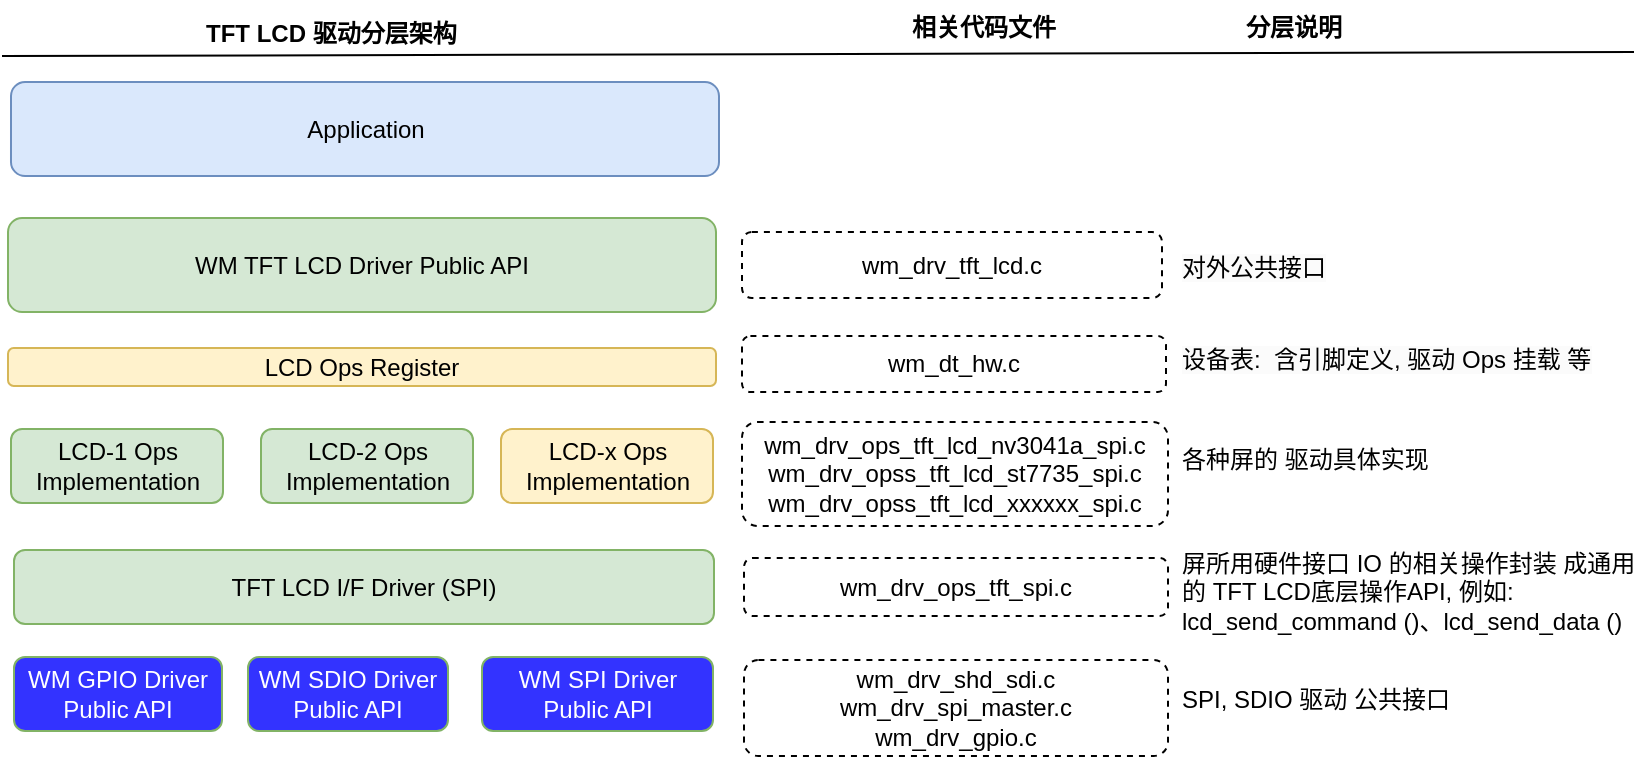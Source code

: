 <mxfile version="22.1.18" type="device" pages="2">
  <diagram name="arch" id="SNrf_Gr_xSRbBHa9VY42">
    <mxGraphModel dx="-604" dy="1798" grid="1" gridSize="10" guides="1" tooltips="1" connect="1" arrows="1" fold="1" page="1" pageScale="1" pageWidth="827" pageHeight="1169" math="0" shadow="0">
      <root>
        <mxCell id="0" />
        <mxCell id="1" parent="0" />
        <mxCell id="bHkdmGZ3fZJVnSgzaQe4-1" value="WM TFT LCD Driver Public API" style="rounded=1;whiteSpace=wrap;html=1;fillColor=#d5e8d4;strokeColor=#82b366;" parent="1" vertex="1">
          <mxGeometry x="1663" y="-1009" width="354" height="47" as="geometry" />
        </mxCell>
        <mxCell id="bHkdmGZ3fZJVnSgzaQe4-2" value="LCD Ops Register" style="rounded=1;whiteSpace=wrap;html=1;fillColor=#fff2cc;strokeColor=#d6b656;" parent="1" vertex="1">
          <mxGeometry x="1663" y="-944" width="354" height="19" as="geometry" />
        </mxCell>
        <mxCell id="bHkdmGZ3fZJVnSgzaQe4-3" value="LCD-1 Ops Implementation" style="rounded=1;whiteSpace=wrap;html=1;fillColor=#d5e8d4;strokeColor=#82b366;" parent="1" vertex="1">
          <mxGeometry x="1664.5" y="-903.5" width="106" height="37" as="geometry" />
        </mxCell>
        <mxCell id="bHkdmGZ3fZJVnSgzaQe4-4" value="LCD-2 Ops Implementation" style="rounded=1;whiteSpace=wrap;html=1;fillColor=#d5e8d4;strokeColor=#82b366;" parent="1" vertex="1">
          <mxGeometry x="1789.5" y="-903.5" width="106" height="37" as="geometry" />
        </mxCell>
        <mxCell id="bHkdmGZ3fZJVnSgzaQe4-5" value="LCD-x Ops Implementation" style="rounded=1;whiteSpace=wrap;html=1;fillColor=#fff2cc;strokeColor=#d6b656;" parent="1" vertex="1">
          <mxGeometry x="1909.5" y="-903.5" width="106" height="37" as="geometry" />
        </mxCell>
        <mxCell id="bHkdmGZ3fZJVnSgzaQe4-6" value="TFT LCD I/F Driver (SPI)" style="rounded=1;whiteSpace=wrap;html=1;fillColor=#d5e8d4;strokeColor=#82b366;" parent="1" vertex="1">
          <mxGeometry x="1666" y="-843" width="350" height="37" as="geometry" />
        </mxCell>
        <mxCell id="bHkdmGZ3fZJVnSgzaQe4-7" value="wm_drv_tft_lcd.c" style="rounded=1;whiteSpace=wrap;html=1;dashed=1;strokeColor=default;" parent="1" vertex="1">
          <mxGeometry x="2030" y="-1002" width="210" height="33" as="geometry" />
        </mxCell>
        <mxCell id="bHkdmGZ3fZJVnSgzaQe4-8" value="wm_dt_hw.c" style="rounded=1;whiteSpace=wrap;html=1;dashed=1;" parent="1" vertex="1">
          <mxGeometry x="2030" y="-950" width="212" height="28" as="geometry" />
        </mxCell>
        <mxCell id="bHkdmGZ3fZJVnSgzaQe4-9" value="wm_drv_ops_tft_lcd_nv3041a_spi.c&lt;br&gt;wm_drv_opss_tft_lcd_st7735_spi.c&lt;br&gt;wm_drv_opss_tft_lcd_xxxxxx_spi.c" style="rounded=1;whiteSpace=wrap;html=1;dashed=1;" parent="1" vertex="1">
          <mxGeometry x="2030" y="-907" width="213" height="52" as="geometry" />
        </mxCell>
        <mxCell id="bHkdmGZ3fZJVnSgzaQe4-10" value="wm_drv_ops_tft_spi.c" style="rounded=1;whiteSpace=wrap;html=1;dashed=1;" parent="1" vertex="1">
          <mxGeometry x="2031" y="-839" width="212" height="29" as="geometry" />
        </mxCell>
        <mxCell id="bHkdmGZ3fZJVnSgzaQe4-11" value="Application" style="rounded=1;whiteSpace=wrap;html=1;fillColor=#dae8fc;strokeColor=#6c8ebf;" parent="1" vertex="1">
          <mxGeometry x="1664.5" y="-1077" width="354" height="47" as="geometry" />
        </mxCell>
        <mxCell id="bHkdmGZ3fZJVnSgzaQe4-12" value="&lt;span style=&quot;color: rgb(0, 0, 0); font-family: Helvetica; font-size: 12px; font-style: normal; font-variant-ligatures: normal; font-variant-caps: normal; font-weight: 400; letter-spacing: normal; orphans: 2; text-align: center; text-indent: 0px; text-transform: none; widows: 2; word-spacing: 0px; -webkit-text-stroke-width: 0px; background-color: rgb(251, 251, 251); text-decoration-thickness: initial; text-decoration-style: initial; text-decoration-color: initial; float: none; display: inline !important;&quot;&gt;对外公共接口&lt;/span&gt;" style="text;whiteSpace=wrap;html=1;" parent="1" vertex="1">
          <mxGeometry x="2247.997" y="-997.998" width="100" height="36" as="geometry" />
        </mxCell>
        <mxCell id="bHkdmGZ3fZJVnSgzaQe4-13" value="&lt;span style=&quot;color: rgb(0, 0, 0); font-family: Helvetica; font-size: 12px; font-style: normal; font-variant-ligatures: normal; font-variant-caps: normal; font-weight: 400; letter-spacing: normal; orphans: 2; text-align: center; text-indent: 0px; text-transform: none; widows: 2; word-spacing: 0px; -webkit-text-stroke-width: 0px; background-color: rgb(251, 251, 251); text-decoration-thickness: initial; text-decoration-style: initial; text-decoration-color: initial; float: none; display: inline !important;&quot;&gt;设备表:&amp;nbsp; 含引脚定义, 驱动 Ops 挂载 等&lt;/span&gt;" style="text;whiteSpace=wrap;html=1;" parent="1" vertex="1">
          <mxGeometry x="2248" y="-952.5" width="218" height="36" as="geometry" />
        </mxCell>
        <mxCell id="bHkdmGZ3fZJVnSgzaQe4-14" value="&lt;div style=&quot;text-align: center;&quot;&gt;&lt;span style=&quot;background-color: initial;&quot;&gt;各种屏的 驱动具体实现&lt;/span&gt;&lt;/div&gt;" style="text;whiteSpace=wrap;html=1;" parent="1" vertex="1">
          <mxGeometry x="2248" y="-902.5" width="178" height="36" as="geometry" />
        </mxCell>
        <mxCell id="bHkdmGZ3fZJVnSgzaQe4-15" value="&lt;div style=&quot;&quot;&gt;&lt;span style=&quot;background-color: initial;&quot;&gt;屏所用硬件接口 IO 的相关操作封装 成通用的 TFT LCD底层操作API, 例如:&lt;/span&gt;&lt;/div&gt;lcd_send_command ()、lcd_send_data ()" style="text;whiteSpace=wrap;html=1;align=left;" parent="1" vertex="1">
          <mxGeometry x="2248" y="-850" width="232" height="50" as="geometry" />
        </mxCell>
        <mxCell id="bHkdmGZ3fZJVnSgzaQe4-16" value="WM SPI Driver Public API" style="rounded=1;whiteSpace=wrap;html=1;fillColor=#3333FF;strokeColor=#82b366;fontColor=#FFFFFF;" parent="1" vertex="1">
          <mxGeometry x="1900" y="-789.5" width="115.5" height="37" as="geometry" />
        </mxCell>
        <mxCell id="bHkdmGZ3fZJVnSgzaQe4-17" value="WM SDIO Driver Public API" style="rounded=1;whiteSpace=wrap;html=1;fillColor=#3333FF;strokeColor=#82b366;fontColor=#FFFFFF;" parent="1" vertex="1">
          <mxGeometry x="1783" y="-789.5" width="100" height="37" as="geometry" />
        </mxCell>
        <mxCell id="bHkdmGZ3fZJVnSgzaQe4-18" value="&lt;div style=&quot;text-align: center;&quot;&gt;SPI, SDIO 驱动 公共接口&lt;/div&gt;" style="text;whiteSpace=wrap;html=1;" parent="1" vertex="1">
          <mxGeometry x="2248" y="-782" width="178" height="36" as="geometry" />
        </mxCell>
        <mxCell id="bHkdmGZ3fZJVnSgzaQe4-19" value="wm_drv_shd_sdi.c&lt;br&gt;wm_drv_spi_master.c&lt;br&gt;wm_drv_gpio.c" style="rounded=1;whiteSpace=wrap;html=1;dashed=1;" parent="1" vertex="1">
          <mxGeometry x="2031" y="-788" width="212" height="48" as="geometry" />
        </mxCell>
        <mxCell id="bHkdmGZ3fZJVnSgzaQe4-20" value="&lt;div style=&quot;text-align: center;&quot;&gt;&lt;span style=&quot;background-color: initial;&quot;&gt;相关代码文件&lt;/span&gt;&lt;/div&gt;" style="text;whiteSpace=wrap;html=1;fontStyle=1" parent="1" vertex="1">
          <mxGeometry x="2112.997" y="-1117.998" width="100" height="36" as="geometry" />
        </mxCell>
        <mxCell id="bHkdmGZ3fZJVnSgzaQe4-21" value="&lt;div style=&quot;text-align: center;&quot;&gt;&lt;span style=&quot;background-color: initial;&quot;&gt;分层说明&lt;/span&gt;&lt;/div&gt;" style="text;whiteSpace=wrap;html=1;fontStyle=1" parent="1" vertex="1">
          <mxGeometry x="2279.997" y="-1117.998" width="100" height="36" as="geometry" />
        </mxCell>
        <mxCell id="bHkdmGZ3fZJVnSgzaQe4-22" value="&lt;div style=&quot;text-align: center;&quot;&gt;TFT LCD 驱动分层架构&lt;/div&gt;" style="text;whiteSpace=wrap;html=1;fontStyle=1" parent="1" vertex="1">
          <mxGeometry x="1760" y="-1115" width="146" height="36" as="geometry" />
        </mxCell>
        <mxCell id="bHkdmGZ3fZJVnSgzaQe4-23" value="" style="endArrow=none;html=1;rounded=0;fontStyle=1" parent="1" edge="1">
          <mxGeometry width="50" height="50" relative="1" as="geometry">
            <mxPoint x="1660" y="-1090" as="sourcePoint" />
            <mxPoint x="2476" y="-1092" as="targetPoint" />
          </mxGeometry>
        </mxCell>
        <mxCell id="bHkdmGZ3fZJVnSgzaQe4-24" value="WM GPIO Driver Public API" style="rounded=1;whiteSpace=wrap;html=1;fillColor=#3333FF;strokeColor=#82b366;fontColor=#FFFFFF;" parent="1" vertex="1">
          <mxGeometry x="1666" y="-789.5" width="104" height="37" as="geometry" />
        </mxCell>
      </root>
    </mxGraphModel>
  </diagram>
  <diagram id="OpvxgyEPPdWmqPb5J_On" name="arch_en">
    <mxGraphModel dx="-604" dy="1798" grid="1" gridSize="10" guides="1" tooltips="1" connect="1" arrows="1" fold="1" page="1" pageScale="1" pageWidth="827" pageHeight="1169" math="0" shadow="0">
      <root>
        <mxCell id="0" />
        <mxCell id="1" parent="0" />
        <mxCell id="WIPDLpevhmHTHbJQ3Ilg-1" value="WM TFT LCD Driver Public API" style="rounded=1;whiteSpace=wrap;html=1;fillColor=#d5e8d4;strokeColor=#82b366;" vertex="1" parent="1">
          <mxGeometry x="1663" y="-1009" width="354" height="47" as="geometry" />
        </mxCell>
        <mxCell id="WIPDLpevhmHTHbJQ3Ilg-2" value="LCD Ops Register" style="rounded=1;whiteSpace=wrap;html=1;fillColor=#fff2cc;strokeColor=#d6b656;" vertex="1" parent="1">
          <mxGeometry x="1663" y="-944" width="354" height="19" as="geometry" />
        </mxCell>
        <mxCell id="WIPDLpevhmHTHbJQ3Ilg-3" value="LCD-1 Ops Implementation" style="rounded=1;whiteSpace=wrap;html=1;fillColor=#d5e8d4;strokeColor=#82b366;" vertex="1" parent="1">
          <mxGeometry x="1664.5" y="-903.5" width="106" height="37" as="geometry" />
        </mxCell>
        <mxCell id="WIPDLpevhmHTHbJQ3Ilg-4" value="LCD-2 Ops Implementation" style="rounded=1;whiteSpace=wrap;html=1;fillColor=#d5e8d4;strokeColor=#82b366;" vertex="1" parent="1">
          <mxGeometry x="1789.5" y="-903.5" width="106" height="37" as="geometry" />
        </mxCell>
        <mxCell id="WIPDLpevhmHTHbJQ3Ilg-5" value="LCD-x Ops Implementation" style="rounded=1;whiteSpace=wrap;html=1;fillColor=#fff2cc;strokeColor=#d6b656;" vertex="1" parent="1">
          <mxGeometry x="1909.5" y="-903.5" width="106" height="37" as="geometry" />
        </mxCell>
        <mxCell id="WIPDLpevhmHTHbJQ3Ilg-6" value="TFT LCD I/F Driver (SPI)" style="rounded=1;whiteSpace=wrap;html=1;fillColor=#d5e8d4;strokeColor=#82b366;" vertex="1" parent="1">
          <mxGeometry x="1666" y="-843" width="350" height="37" as="geometry" />
        </mxCell>
        <mxCell id="WIPDLpevhmHTHbJQ3Ilg-7" value="wm_drv_tft_lcd.c" style="rounded=1;whiteSpace=wrap;html=1;dashed=1;strokeColor=default;" vertex="1" parent="1">
          <mxGeometry x="2030" y="-1002" width="210" height="33" as="geometry" />
        </mxCell>
        <mxCell id="WIPDLpevhmHTHbJQ3Ilg-8" value="wm_dt_hw.c" style="rounded=1;whiteSpace=wrap;html=1;dashed=1;" vertex="1" parent="1">
          <mxGeometry x="2030" y="-950" width="212" height="28" as="geometry" />
        </mxCell>
        <mxCell id="WIPDLpevhmHTHbJQ3Ilg-9" value="wm_drv_ops_tft_lcd_nv3041a_spi.c&lt;br&gt;wm_drv_opss_tft_lcd_st7735_spi.c&lt;br&gt;wm_drv_opss_tft_lcd_xxxxxx_spi.c" style="rounded=1;whiteSpace=wrap;html=1;dashed=1;" vertex="1" parent="1">
          <mxGeometry x="2030" y="-907" width="213" height="52" as="geometry" />
        </mxCell>
        <mxCell id="WIPDLpevhmHTHbJQ3Ilg-10" value="wm_drv_ops_tft_spi.c" style="rounded=1;whiteSpace=wrap;html=1;dashed=1;" vertex="1" parent="1">
          <mxGeometry x="2031" y="-839" width="212" height="29" as="geometry" />
        </mxCell>
        <mxCell id="WIPDLpevhmHTHbJQ3Ilg-11" value="Application" style="rounded=1;whiteSpace=wrap;html=1;fillColor=#dae8fc;strokeColor=#6c8ebf;" vertex="1" parent="1">
          <mxGeometry x="1664.5" y="-1077" width="354" height="47" as="geometry" />
        </mxCell>
        <mxCell id="WIPDLpevhmHTHbJQ3Ilg-12" value="&lt;span style=&quot;color: rgb(0, 0, 0); font-family: Helvetica; font-size: 12px; font-style: normal; font-variant-ligatures: normal; font-variant-caps: normal; font-weight: 400; letter-spacing: normal; orphans: 2; text-align: center; text-indent: 0px; text-transform: none; widows: 2; word-spacing: 0px; -webkit-text-stroke-width: 0px; background-color: rgb(251, 251, 251); text-decoration-thickness: initial; text-decoration-style: initial; text-decoration-color: initial; float: none; display: inline !important;&quot;&gt;Public Interface of TFT LCD driver&lt;/span&gt;" style="text;whiteSpace=wrap;html=1;" vertex="1" parent="1">
          <mxGeometry x="2248" y="-998" width="212" height="36" as="geometry" />
        </mxCell>
        <mxCell id="WIPDLpevhmHTHbJQ3Ilg-13" value="&lt;span style=&quot;color: rgb(0, 0, 0); font-family: Helvetica; font-size: 12px; font-style: normal; font-variant-ligatures: normal; font-variant-caps: normal; font-weight: 400; letter-spacing: normal; orphans: 2; text-align: center; text-indent: 0px; text-transform: none; widows: 2; word-spacing: 0px; -webkit-text-stroke-width: 0px; background-color: rgb(251, 251, 251); text-decoration-thickness: initial; text-decoration-style: initial; text-decoration-color: initial; float: none; display: inline !important;&quot;&gt;DeviceTable: Inlcude Pinmux and Driver Ops Register, etc.&lt;/span&gt;" style="text;whiteSpace=wrap;html=1;" vertex="1" parent="1">
          <mxGeometry x="2248" y="-952.5" width="218" height="36" as="geometry" />
        </mxCell>
        <mxCell id="WIPDLpevhmHTHbJQ3Ilg-14" value="&lt;div style=&quot;&quot;&gt;&lt;span style=&quot;background-color: initial;&quot;&gt;The specific implementation of drivers for various screens&lt;/span&gt;&lt;/div&gt;" style="text;whiteSpace=wrap;html=1;align=left;" vertex="1" parent="1">
          <mxGeometry x="2248" y="-902.5" width="222" height="36" as="geometry" />
        </mxCell>
        <mxCell id="WIPDLpevhmHTHbJQ3Ilg-15" value="&lt;div style=&quot;&quot;&gt;wrapper the sdio/spi/gpio/dma driver API as&amp;nbsp; common TFT LCD operation APIs:&lt;/div&gt;&lt;div style=&quot;&quot;&gt;lcd_send_command(),&amp;nbsp;&lt;span style=&quot;background-color: initial;&quot;&gt;lcd_send_data() ...&lt;/span&gt;&lt;/div&gt;" style="text;whiteSpace=wrap;html=1;align=left;" vertex="1" parent="1">
          <mxGeometry x="2248" y="-855" width="222" height="70" as="geometry" />
        </mxCell>
        <mxCell id="WIPDLpevhmHTHbJQ3Ilg-16" value="WM SPI Driver Public API" style="rounded=1;whiteSpace=wrap;html=1;fillColor=#3333FF;strokeColor=#82b366;fontColor=#FFFFFF;" vertex="1" parent="1">
          <mxGeometry x="1900" y="-789.5" width="115.5" height="37" as="geometry" />
        </mxCell>
        <mxCell id="WIPDLpevhmHTHbJQ3Ilg-17" value="WM SDIO Driver Public API" style="rounded=1;whiteSpace=wrap;html=1;fillColor=#3333FF;strokeColor=#82b366;fontColor=#FFFFFF;" vertex="1" parent="1">
          <mxGeometry x="1783" y="-789.5" width="100" height="37" as="geometry" />
        </mxCell>
        <mxCell id="WIPDLpevhmHTHbJQ3Ilg-18" value="&lt;div style=&quot;text-align: center;&quot;&gt;Public Interface of SPI, SDIO driver&lt;/div&gt;" style="text;whiteSpace=wrap;html=1;" vertex="1" parent="1">
          <mxGeometry x="2248" y="-776" width="212" height="36" as="geometry" />
        </mxCell>
        <mxCell id="WIPDLpevhmHTHbJQ3Ilg-19" value="wm_drv_shd_sdi.c&lt;br&gt;wm_drv_spi_master.c&lt;br&gt;wm_drv_gpio.c" style="rounded=1;whiteSpace=wrap;html=1;dashed=1;" vertex="1" parent="1">
          <mxGeometry x="2031" y="-788" width="212" height="48" as="geometry" />
        </mxCell>
        <mxCell id="WIPDLpevhmHTHbJQ3Ilg-20" value="&lt;div style=&quot;text-align: center;&quot;&gt;&lt;span style=&quot;background-color: initial;&quot;&gt;Reference Source Code&lt;/span&gt;&lt;/div&gt;" style="text;whiteSpace=wrap;html=1;fontStyle=1" vertex="1" parent="1">
          <mxGeometry x="2060" y="-1118" width="153" height="36" as="geometry" />
        </mxCell>
        <mxCell id="WIPDLpevhmHTHbJQ3Ilg-21" value="The Description of Layer" style="text;whiteSpace=wrap;html=1;fontStyle=1" vertex="1" parent="1">
          <mxGeometry x="2257" y="-1118" width="160" height="36" as="geometry" />
        </mxCell>
        <mxCell id="WIPDLpevhmHTHbJQ3Ilg-22" value="&lt;div style=&quot;text-align: center;&quot;&gt;TFT LCD Driver Archtecture Layer&lt;/div&gt;" style="text;whiteSpace=wrap;html=1;fontStyle=1" vertex="1" parent="1">
          <mxGeometry x="1760" y="-1115" width="230" height="36" as="geometry" />
        </mxCell>
        <mxCell id="WIPDLpevhmHTHbJQ3Ilg-23" value="" style="endArrow=none;html=1;rounded=0;fontStyle=1" edge="1" parent="1">
          <mxGeometry width="50" height="50" relative="1" as="geometry">
            <mxPoint x="1660" y="-1090" as="sourcePoint" />
            <mxPoint x="2476" y="-1092" as="targetPoint" />
          </mxGeometry>
        </mxCell>
        <mxCell id="WIPDLpevhmHTHbJQ3Ilg-24" value="WM GPIO Driver Public API" style="rounded=1;whiteSpace=wrap;html=1;fillColor=#3333FF;strokeColor=#82b366;fontColor=#FFFFFF;" vertex="1" parent="1">
          <mxGeometry x="1666" y="-789.5" width="104" height="37" as="geometry" />
        </mxCell>
      </root>
    </mxGraphModel>
  </diagram>
</mxfile>
